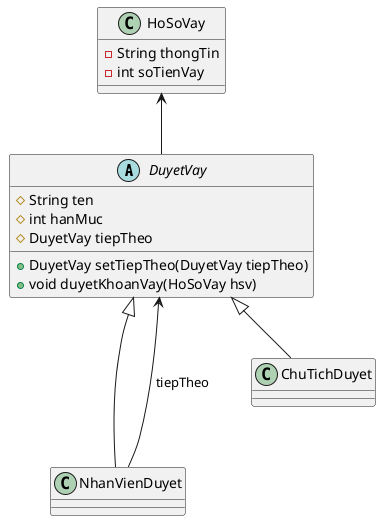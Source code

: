 @startuml
'https://plantuml.com/class-diagram

abstract class DuyetVay {
    # String ten
    # int hanMuc
    # DuyetVay tiepTheo
    + DuyetVay setTiepTheo(DuyetVay tiepTheo)
    + void duyetKhoanVay(HoSoVay hsv)
}
class NhanVienDuyet
class ChuTichDuyet

class HoSoVay {
    - String thongTin
    - int soTienVay
}

DuyetVay <|-- NhanVienDuyet
DuyetVay <|-- ChuTichDuyet
DuyetVay <--- NhanVienDuyet: tiepTheo
HoSoVay <-- DuyetVay

@enduml